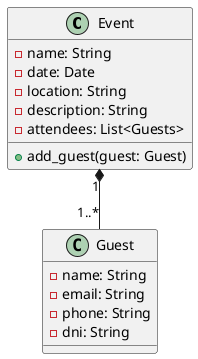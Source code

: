 @startuml Class Diagram

class Event {
    - name: String
    - date: Date
    - location: String
    - description: String
    - attendees: List<Guests>
    + add_guest(guest: Guest)
}

class Guest {
    - name: String
    - email: String
    - phone: String
    - dni: String
}

Event "1" *-- "1..*" Guest
